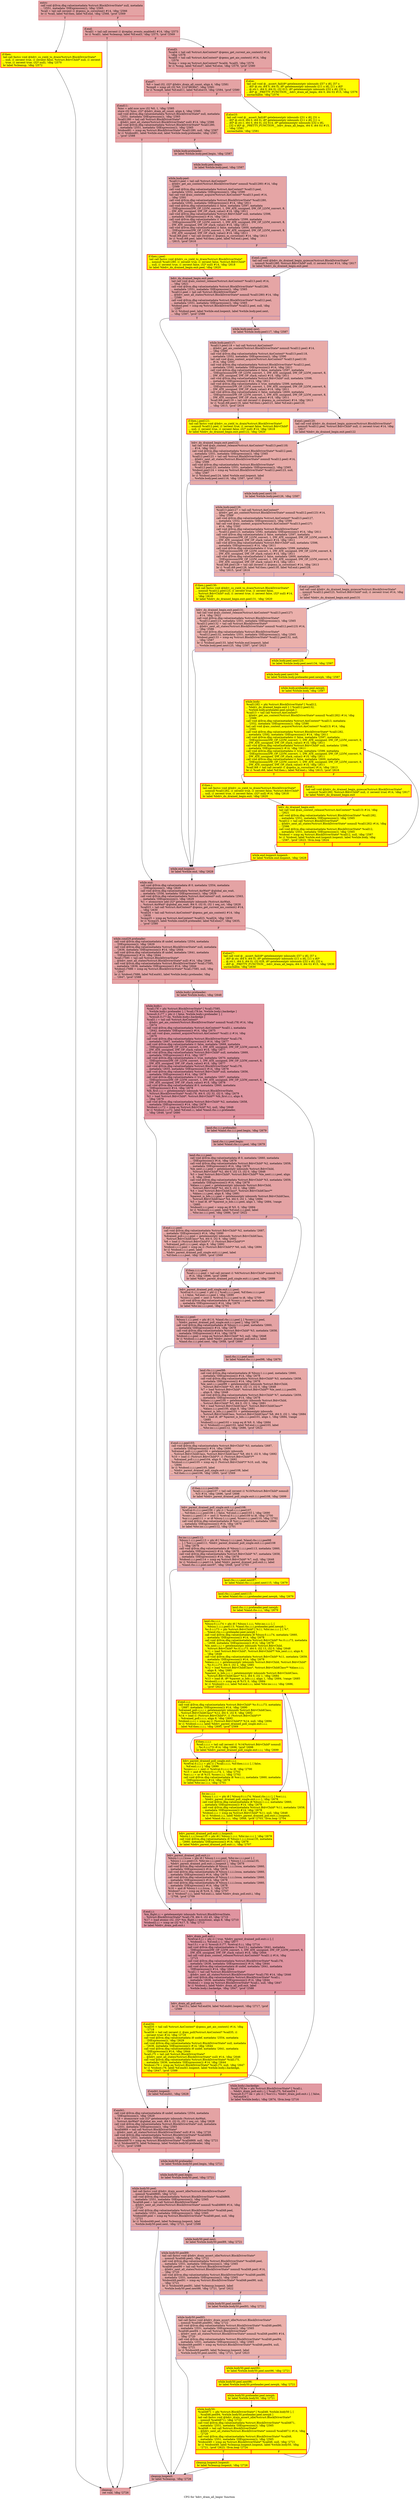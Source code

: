 digraph "CFG for 'bdrv_drain_all_begin' function" {
	label="CFG for 'bdrv_drain_all_begin' function";

	Node0x55cda4303ff0 [shape=record,color="#b70d28ff", style=filled, fillcolor="#c32e3170",label="{entry:\l  call void @llvm.dbg.value(metadata %struct.BlockDriverState* null, metadata\l... !2551, metadata !DIExpression()), !dbg !2565\l  %call = tail call zeroext i1 @qemu_in_coroutine() #14, !dbg !2566\l  br i1 %call, label %if.then, label %if.end, !dbg !2568, !prof !2569\l|{<s0>T|<s1>F}}"];
	Node0x55cda4303ff0:s0 -> Node0x55cda4310d20;
	Node0x55cda4303ff0:s1 -> Node0x55cda4310d70;
	Node0x55cda4310d20 [shape=record,penwidth=3.0, style="filled", color="red", fillcolor="yellow",label="{if.then:                                          \l  tail call fastcc void @bdrv_co_yield_to_drain(%struct.BlockDriverState*\l... null, i1 zeroext true, i1 zeroext false, %struct.BdrvChild* null, i1 zeroext\l... true, i1 zeroext true, i32* null), !dbg !2570\l  br label %cleanup, !dbg !2572\l}"];
	Node0x55cda4310d20 -> Node0x55cda42c10c0;
	Node0x55cda4310d70 [shape=record,color="#b70d28ff", style=filled, fillcolor="#c32e3170",label="{if.end:                                           \l  %call1 = tail call zeroext i1 @replay_events_enabled() #14, !dbg !2573\l  br i1 %call1, label %cleanup, label %if.end3, !dbg !2575, !prof !2569\l|{<s0>T|<s1>F}}"];
	Node0x55cda4310d70:s0 -> Node0x55cda42c10c0;
	Node0x55cda4310d70:s1 -> Node0x55cda4311810;
	Node0x55cda4311810 [shape=record,color="#b70d28ff", style=filled, fillcolor="#c32e3170",label="{if.end3:                                          \l  %call4 = tail call %struct.AioContext* @qemu_get_current_aio_context() #14,\l... !dbg !2576\l  %call5 = tail call %struct.AioContext* @qemu_get_aio_context() #14, !dbg\l... !2576\l  %cmp = icmp eq %struct.AioContext* %call4, %call5, !dbg !2576\l  br i1 %cmp, label %if.end7, label %if.else, !dbg !2579, !prof !2580\l|{<s0>T|<s1>F}}"];
	Node0x55cda4311810:s0 -> Node0x55cda4312050;
	Node0x55cda4311810:s1 -> Node0x55cda43120a0;
	Node0x55cda43120a0 [shape=record,penwidth=3.0, style="filled", color="red", fillcolor="yellow",label="{if.else:                                          \l  tail call void @__assert_fail(i8* getelementptr inbounds ([57 x i8], [57 x\l... i8]* @.str, i64 0, i64 0), i8* getelementptr inbounds ([11 x i8], [11 x i8]*\l... @.str.1, i64 0, i64 0), i32 613, i8* getelementptr inbounds ([32 x i8], [32 x\l... i8]* @__PRETTY_FUNCTION__.bdrv_drain_all_begin, i64 0, i64 0)) #15, !dbg !2576\l  unreachable, !dbg !2576\l}"];
	Node0x55cda4312050 [shape=record,color="#b70d28ff", style=filled, fillcolor="#c32e3170",label="{if.end7:                                          \l  %0 = load i32, i32* @bdrv_drain_all_count, align 4, !dbg !2581\l  %cmp8 = icmp ult i32 %0, 2147483647, !dbg !2581\l  br i1 %cmp8, label %if.end11, label %if.else10, !dbg !2584, !prof !2580\l|{<s0>T|<s1>F}}"];
	Node0x55cda4312050:s0 -> Node0x55cda43128a0;
	Node0x55cda4312050:s1 -> Node0x55cda43128f0;
	Node0x55cda43128f0 [shape=record,penwidth=3.0, style="filled", color="red", fillcolor="yellow",label="{if.else10:                                        \l  tail call void @__assert_fail(i8* getelementptr inbounds ([31 x i8], [31 x\l... i8]* @.str.6, i64 0, i64 0), i8* getelementptr inbounds ([11 x i8], [11 x\l... i8]* @.str.1, i64 0, i64 0), i32 614, i8* getelementptr inbounds ([32 x i8],\l... [32 x i8]* @__PRETTY_FUNCTION__.bdrv_drain_all_begin, i64 0, i64 0)) #15,\l... !dbg !2581\l  unreachable, !dbg !2581\l}"];
	Node0x55cda43128a0 [shape=record,color="#b70d28ff", style=filled, fillcolor="#c32e3170",label="{if.end11:                                         \l  %inc = add nuw nsw i32 %0, 1, !dbg !2585\l  store i32 %inc, i32* @bdrv_drain_all_count, align 4, !dbg !2585\l  call void @llvm.dbg.value(metadata %struct.BlockDriverState* null, metadata\l... !2551, metadata !DIExpression()), !dbg !2565\l  %call1280 = tail call %struct.BlockDriverState*\l... @bdrv_next_all_states(%struct.BlockDriverState* null) #14, !dbg !2586\l  call void @llvm.dbg.value(metadata %struct.BlockDriverState* %call1280,\l... metadata !2551, metadata !DIExpression()), !dbg !2565\l  %tobool81 = icmp eq %struct.BlockDriverState* %call1280, null, !dbg !2587\l  br i1 %tobool81, label %while.end, label %while.body.preheader, !dbg !2587,\l... !prof !2588\l|{<s0>T|<s1>F}}"];
	Node0x55cda43128a0:s0 -> Node0x55cda4313190;
	Node0x55cda43128a0:s1 -> Node0x55cda453bb90;
	Node0x55cda453bb90 [shape=record,color="#3d50c3ff", style=filled, fillcolor="#c5333470",label="{while.body.preheader:                             \l  br label %while.body.peel.begin, !dbg !2587\l}"];
	Node0x55cda453bb90 -> Node0x55cda45fee20;
	Node0x55cda45fee20 [shape=record,color="#3d50c3ff", style=filled, fillcolor="#c5333470",label="{while.body.peel.begin:                            \l  br label %while.body.peel, !dbg !2587\l}"];
	Node0x55cda45fee20 -> Node0x55cda48776d0;
	Node0x55cda48776d0 [shape=record,color="#3d50c3ff", style=filled, fillcolor="#c5333470",label="{while.body.peel:                                  \l  %call13.peel = tail call %struct.AioContext*\l... @bdrv_get_aio_context(%struct.BlockDriverState* nonnull %call1280) #14, !dbg\l... !2589\l  call void @llvm.dbg.value(metadata %struct.AioContext* %call13.peel,\l... metadata !2552, metadata !DIExpression()), !dbg !2590\l  tail call void @aio_context_acquire(%struct.AioContext* %call13.peel) #14,\l... !dbg !2591\l  call void @llvm.dbg.value(metadata %struct.BlockDriverState* %call1280,\l... metadata !2592, metadata !DIExpression()) #14, !dbg !2611\l  call void @llvm.dbg.value(metadata i1 false, metadata !2597, metadata\l... !DIExpression(DW_OP_LLVM_convert, 1, DW_ATE_unsigned, DW_OP_LLVM_convert, 8,\l... DW_ATE_unsigned, DW_OP_stack_value)) #14, !dbg !2611\l  call void @llvm.dbg.value(metadata %struct.BdrvChild* null, metadata !2598,\l... metadata !DIExpression()) #14, !dbg !2611\l  call void @llvm.dbg.value(metadata i1 true, metadata !2599, metadata\l... !DIExpression(DW_OP_LLVM_convert, 1, DW_ATE_unsigned, DW_OP_LLVM_convert, 8,\l... DW_ATE_unsigned, DW_OP_stack_value)) #14, !dbg !2611\l  call void @llvm.dbg.value(metadata i1 false, metadata !2600, metadata\l... !DIExpression(DW_OP_LLVM_convert, 1, DW_ATE_unsigned, DW_OP_LLVM_convert, 8,\l... DW_ATE_unsigned, DW_OP_stack_value)) #14, !dbg !2611\l  %call.i68.peel = tail call zeroext i1 @qemu_in_coroutine() #14, !dbg !2613\l  br i1 %call.i68.peel, label %if.then.i.peel, label %if.end.i.peel, !dbg\l... !2615, !prof !2616\l|{<s0>T|<s1>F}}"];
	Node0x55cda48776d0:s0 -> Node0x55cda466dac0;
	Node0x55cda48776d0:s1 -> Node0x55cda466d920;
	Node0x55cda466d920 [shape=record,color="#3d50c3ff", style=filled, fillcolor="#c5333470",label="{if.end.i.peel:                                    \l  tail call void @bdrv_do_drained_begin_quiesce(%struct.BlockDriverState*\l... nonnull %call1280, %struct.BdrvChild* null, i1 zeroext true) #14, !dbg !2617\l  br label %bdrv_do_drained_begin.exit.peel\l}"];
	Node0x55cda466d920 -> Node0x55cda466db40;
	Node0x55cda466dac0 [shape=record,penwidth=3.0, style="filled", color="red", fillcolor="yellow",label="{if.then.i.peel:                                   \l  tail call fastcc void @bdrv_co_yield_to_drain(%struct.BlockDriverState*\l... nonnull %call1280, i1 zeroext true, i1 zeroext false, %struct.BdrvChild*\l... null, i1 zeroext true, i1 zeroext false, i32* null) #14, !dbg !2618\l  br label %bdrv_do_drained_begin.exit.peel, !dbg !2620\l}"];
	Node0x55cda466dac0 -> Node0x55cda466db40;
	Node0x55cda466db40 [shape=record,color="#3d50c3ff", style=filled, fillcolor="#c5333470",label="{bdrv_do_drained_begin.exit.peel:                  \l  tail call void @aio_context_release(%struct.AioContext* %call13.peel) #14,\l... !dbg !2621\l  call void @llvm.dbg.value(metadata %struct.BlockDriverState* %call1280,\l... metadata !2551, metadata !DIExpression()), !dbg !2565\l  %call12.peel = tail call %struct.BlockDriverState*\l... @bdrv_next_all_states(%struct.BlockDriverState* nonnull %call1280) #14, !dbg\l... !2586\l  call void @llvm.dbg.value(metadata %struct.BlockDriverState* %call12.peel,\l... metadata !2551, metadata !DIExpression()), !dbg !2565\l  %tobool.peel = icmp eq %struct.BlockDriverState* %call12.peel, null, !dbg\l... !2587\l  br i1 %tobool.peel, label %while.end.loopexit, label %while.body.peel.next,\l... !dbg !2587, !prof !2588\l|{<s0>T|<s1>F}}"];
	Node0x55cda466db40:s0 -> Node0x55cda46d2690;
	Node0x55cda466db40:s1 -> Node0x55cda48778c0;
	Node0x55cda48778c0 [shape=record,color="#3d50c3ff", style=filled, fillcolor="#cc403a70",label="{while.body.peel.next:                             \l  br label %while.body.peel117, !dbg !2587\l}"];
	Node0x55cda48778c0 -> Node0x55cda46c7150;
	Node0x55cda46c7150 [shape=record,color="#3d50c3ff", style=filled, fillcolor="#cc403a70",label="{while.body.peel117:                               \l  %call13.peel118 = tail call %struct.AioContext*\l... @bdrv_get_aio_context(%struct.BlockDriverState* nonnull %call12.peel) #14,\l... !dbg !2589\l  call void @llvm.dbg.value(metadata %struct.AioContext* %call13.peel118,\l... metadata !2552, metadata !DIExpression()), !dbg !2590\l  tail call void @aio_context_acquire(%struct.AioContext* %call13.peel118)\l... #14, !dbg !2591\l  call void @llvm.dbg.value(metadata %struct.BlockDriverState* %call12.peel,\l... metadata !2592, metadata !DIExpression()) #14, !dbg !2611\l  call void @llvm.dbg.value(metadata i1 false, metadata !2597, metadata\l... !DIExpression(DW_OP_LLVM_convert, 1, DW_ATE_unsigned, DW_OP_LLVM_convert, 8,\l... DW_ATE_unsigned, DW_OP_stack_value)) #14, !dbg !2611\l  call void @llvm.dbg.value(metadata %struct.BdrvChild* null, metadata !2598,\l... metadata !DIExpression()) #14, !dbg !2611\l  call void @llvm.dbg.value(metadata i1 true, metadata !2599, metadata\l... !DIExpression(DW_OP_LLVM_convert, 1, DW_ATE_unsigned, DW_OP_LLVM_convert, 8,\l... DW_ATE_unsigned, DW_OP_stack_value)) #14, !dbg !2611\l  call void @llvm.dbg.value(metadata i1 false, metadata !2600, metadata\l... !DIExpression(DW_OP_LLVM_convert, 1, DW_ATE_unsigned, DW_OP_LLVM_convert, 8,\l... DW_ATE_unsigned, DW_OP_stack_value)) #14, !dbg !2611\l  %call.i68.peel119 = tail call zeroext i1 @qemu_in_coroutine() #14, !dbg !2613\l  br i1 %call.i68.peel119, label %if.then.i.peel121, label %if.end.i.peel120,\l... !dbg !2615, !prof !2616\l|{<s0>T|<s1>F}}"];
	Node0x55cda46c7150:s0 -> Node0x55cda4744c10;
	Node0x55cda46c7150:s1 -> Node0x55cda4893b40;
	Node0x55cda4893b40 [shape=record,color="#3d50c3ff", style=filled, fillcolor="#cc403a70",label="{if.end.i.peel120:                                 \l  tail call void @bdrv_do_drained_begin_quiesce(%struct.BlockDriverState*\l... nonnull %call12.peel, %struct.BdrvChild* null, i1 zeroext true) #14, !dbg\l... !2617\l  br label %bdrv_do_drained_begin.exit.peel122\l}"];
	Node0x55cda4893b40 -> Node0x55cda4744d40;
	Node0x55cda4744c10 [shape=record,penwidth=3.0, style="filled", color="red", fillcolor="yellow",label="{if.then.i.peel121:                                \l  tail call fastcc void @bdrv_co_yield_to_drain(%struct.BlockDriverState*\l... nonnull %call12.peel, i1 zeroext true, i1 zeroext false, %struct.BdrvChild*\l... null, i1 zeroext true, i1 zeroext false, i32* null) #14, !dbg !2618\l  br label %bdrv_do_drained_begin.exit.peel122, !dbg !2620\l}"];
	Node0x55cda4744c10 -> Node0x55cda4744d40;
	Node0x55cda4744d40 [shape=record,color="#3d50c3ff", style=filled, fillcolor="#cc403a70",label="{bdrv_do_drained_begin.exit.peel122:               \l  tail call void @aio_context_release(%struct.AioContext* %call13.peel118)\l... #14, !dbg !2621\l  call void @llvm.dbg.value(metadata %struct.BlockDriverState* %call12.peel,\l... metadata !2551, metadata !DIExpression()), !dbg !2565\l  %call12.peel123 = tail call %struct.BlockDriverState*\l... @bdrv_next_all_states(%struct.BlockDriverState* nonnull %call12.peel) #14,\l... !dbg !2586\l  call void @llvm.dbg.value(metadata %struct.BlockDriverState*\l... %call12.peel123, metadata !2551, metadata !DIExpression()), !dbg !2565\l  %tobool.peel124 = icmp eq %struct.BlockDriverState* %call12.peel123, null,\l... !dbg !2587\l  br i1 %tobool.peel124, label %while.end.loopexit, label\l... %while.body.peel.next116, !dbg !2587, !prof !2622\l|{<s0>T|<s1>F}}"];
	Node0x55cda4744d40:s0 -> Node0x55cda46d2690;
	Node0x55cda4744d40:s1 -> Node0x55cda4877720;
	Node0x55cda4877720 [shape=record,color="#3d50c3ff", style=filled, fillcolor="#d24b4070",label="{while.body.peel.next116:                          \l  br label %while.body.peel126, !dbg !2587\l}"];
	Node0x55cda4877720 -> Node0x55cda469ce50;
	Node0x55cda469ce50 [shape=record,color="#3d50c3ff", style=filled, fillcolor="#d24b4070",label="{while.body.peel126:                               \l  %call13.peel127 = tail call %struct.AioContext*\l... @bdrv_get_aio_context(%struct.BlockDriverState* nonnull %call12.peel123) #14,\l... !dbg !2589\l  call void @llvm.dbg.value(metadata %struct.AioContext* %call13.peel127,\l... metadata !2552, metadata !DIExpression()), !dbg !2590\l  tail call void @aio_context_acquire(%struct.AioContext* %call13.peel127)\l... #14, !dbg !2591\l  call void @llvm.dbg.value(metadata %struct.BlockDriverState*\l... %call12.peel123, metadata !2592, metadata !DIExpression()) #14, !dbg !2611\l  call void @llvm.dbg.value(metadata i1 false, metadata !2597, metadata\l... !DIExpression(DW_OP_LLVM_convert, 1, DW_ATE_unsigned, DW_OP_LLVM_convert, 8,\l... DW_ATE_unsigned, DW_OP_stack_value)) #14, !dbg !2611\l  call void @llvm.dbg.value(metadata %struct.BdrvChild* null, metadata !2598,\l... metadata !DIExpression()) #14, !dbg !2611\l  call void @llvm.dbg.value(metadata i1 true, metadata !2599, metadata\l... !DIExpression(DW_OP_LLVM_convert, 1, DW_ATE_unsigned, DW_OP_LLVM_convert, 8,\l... DW_ATE_unsigned, DW_OP_stack_value)) #14, !dbg !2611\l  call void @llvm.dbg.value(metadata i1 false, metadata !2600, metadata\l... !DIExpression(DW_OP_LLVM_convert, 1, DW_ATE_unsigned, DW_OP_LLVM_convert, 8,\l... DW_ATE_unsigned, DW_OP_stack_value)) #14, !dbg !2611\l  %call.i68.peel128 = tail call zeroext i1 @qemu_in_coroutine() #14, !dbg !2613\l  br i1 %call.i68.peel128, label %if.then.i.peel130, label %if.end.i.peel129,\l... !dbg !2615, !prof !2616\l|{<s0>T|<s1>F}}"];
	Node0x55cda469ce50:s0 -> Node0x55cda4667130;
	Node0x55cda469ce50:s1 -> Node0x55cda4666f20;
	Node0x55cda4666f20 [shape=record,color="#3d50c3ff", style=filled, fillcolor="#d24b4070",label="{if.end.i.peel129:                                 \l  tail call void @bdrv_do_drained_begin_quiesce(%struct.BlockDriverState*\l... nonnull %call12.peel123, %struct.BdrvChild* null, i1 zeroext true) #14, !dbg\l... !2617\l  br label %bdrv_do_drained_begin.exit.peel131\l}"];
	Node0x55cda4666f20 -> Node0x55cda4667260;
	Node0x55cda4667130 [shape=record,penwidth=3.0, style="filled", color="red", fillcolor="yellow",label="{if.then.i.peel130:                                \l  tail call fastcc void @bdrv_co_yield_to_drain(%struct.BlockDriverState*\l... nonnull %call12.peel123, i1 zeroext true, i1 zeroext false,\l... %struct.BdrvChild* null, i1 zeroext true, i1 zeroext false, i32* null) #14,\l... !dbg !2618\l  br label %bdrv_do_drained_begin.exit.peel131, !dbg !2620\l}"];
	Node0x55cda4667130 -> Node0x55cda4667260;
	Node0x55cda4667260 [shape=record,color="#3d50c3ff", style=filled, fillcolor="#d24b4070",label="{bdrv_do_drained_begin.exit.peel131:               \l  tail call void @aio_context_release(%struct.AioContext* %call13.peel127)\l... #14, !dbg !2621\l  call void @llvm.dbg.value(metadata %struct.BlockDriverState*\l... %call12.peel123, metadata !2551, metadata !DIExpression()), !dbg !2565\l  %call12.peel132 = tail call %struct.BlockDriverState*\l... @bdrv_next_all_states(%struct.BlockDriverState* nonnull %call12.peel123) #14,\l... !dbg !2586\l  call void @llvm.dbg.value(metadata %struct.BlockDriverState*\l... %call12.peel132, metadata !2551, metadata !DIExpression()), !dbg !2565\l  %tobool.peel133 = icmp eq %struct.BlockDriverState* %call12.peel132, null,\l... !dbg !2587\l  br i1 %tobool.peel133, label %while.end.loopexit, label\l... %while.body.peel.next125, !dbg !2587, !prof !2623\l|{<s0>T|<s1>F}}"];
	Node0x55cda4667260:s0 -> Node0x55cda46d2690;
	Node0x55cda4667260:s1 -> Node0x55cda44c7410;
	Node0x55cda44c7410 [shape=record,penwidth=3.0, style="filled", color="red", fillcolor="yellow",label="{while.body.peel.next125:                          \l  br label %while.body.peel.next134, !dbg !2587\l}"];
	Node0x55cda44c7410 -> Node0x55cda43b8400;
	Node0x55cda43b8400 [shape=record,penwidth=3.0, style="filled", color="red", fillcolor="yellow",label="{while.body.peel.next134:                          \l  br label %while.body.preheader.peel.newph, !dbg !2587\l}"];
	Node0x55cda43b8400 -> Node0x55cda4877610;
	Node0x55cda4877610 [shape=record,penwidth=3.0, style="filled", color="red", fillcolor="yellow",label="{while.body.preheader.peel.newph:                  \l  br label %while.body, !dbg !2587\l}"];
	Node0x55cda4877610 -> Node0x55cda4313bd0;
	Node0x55cda4313bd0 [shape=record,penwidth=3.0, style="filled", color="red", fillcolor="yellow",label="{while.body:                                       \l  %call1282 = phi %struct.BlockDriverState* [ %call12,\l... %bdrv_do_drained_begin.exit ], [ %call12.peel132,\l... %while.body.preheader.peel.newph ]\l  %call13 = tail call %struct.AioContext*\l... @bdrv_get_aio_context(%struct.BlockDriverState* nonnull %call1282) #14, !dbg\l... !2589\l  call void @llvm.dbg.value(metadata %struct.AioContext* %call13, metadata\l... !2552, metadata !DIExpression()), !dbg !2590\l  tail call void @aio_context_acquire(%struct.AioContext* %call13) #14, !dbg\l... !2591\l  call void @llvm.dbg.value(metadata %struct.BlockDriverState* %call1282,\l... metadata !2592, metadata !DIExpression()) #14, !dbg !2611\l  call void @llvm.dbg.value(metadata i1 false, metadata !2597, metadata\l... !DIExpression(DW_OP_LLVM_convert, 1, DW_ATE_unsigned, DW_OP_LLVM_convert, 8,\l... DW_ATE_unsigned, DW_OP_stack_value)) #14, !dbg !2611\l  call void @llvm.dbg.value(metadata %struct.BdrvChild* null, metadata !2598,\l... metadata !DIExpression()) #14, !dbg !2611\l  call void @llvm.dbg.value(metadata i1 true, metadata !2599, metadata\l... !DIExpression(DW_OP_LLVM_convert, 1, DW_ATE_unsigned, DW_OP_LLVM_convert, 8,\l... DW_ATE_unsigned, DW_OP_stack_value)) #14, !dbg !2611\l  call void @llvm.dbg.value(metadata i1 false, metadata !2600, metadata\l... !DIExpression(DW_OP_LLVM_convert, 1, DW_ATE_unsigned, DW_OP_LLVM_convert, 8,\l... DW_ATE_unsigned, DW_OP_stack_value)) #14, !dbg !2611\l  %call.i68 = tail call zeroext i1 @qemu_in_coroutine() #14, !dbg !2613\l  br i1 %call.i68, label %if.then.i, label %if.end.i, !dbg !2615, !prof !2616\l|{<s0>T|<s1>F}}"];
	Node0x55cda4313bd0:s0 -> Node0x55cda42fde30;
	Node0x55cda4313bd0:s1 -> Node0x55cda46b1910;
	Node0x55cda42fde30 [shape=record,penwidth=3.0, style="filled", color="red", fillcolor="yellow",label="{if.then.i:                                        \l  tail call fastcc void @bdrv_co_yield_to_drain(%struct.BlockDriverState*\l... nonnull %call1282, i1 zeroext true, i1 zeroext false, %struct.BdrvChild*\l... null, i1 zeroext true, i1 zeroext false, i32* null) #14, !dbg !2618\l  br label %bdrv_do_drained_begin.exit, !dbg !2620\l}"];
	Node0x55cda42fde30 -> Node0x55cda4464620;
	Node0x55cda46b1910 [shape=record,penwidth=3.0, style="filled", color="red", fillcolor="yellow",label="{if.end.i:                                         \l  tail call void @bdrv_do_drained_begin_quiesce(%struct.BlockDriverState*\l... nonnull %call1282, %struct.BdrvChild* null, i1 zeroext true) #14, !dbg !2617\l  br label %bdrv_do_drained_begin.exit\l}"];
	Node0x55cda46b1910 -> Node0x55cda4464620;
	Node0x55cda4464620 [shape=record,penwidth=3.0, style="filled", color="red", fillcolor="yellow",label="{bdrv_do_drained_begin.exit:                       \l  tail call void @aio_context_release(%struct.AioContext* %call13) #14, !dbg\l... !2621\l  call void @llvm.dbg.value(metadata %struct.BlockDriverState* %call1282,\l... metadata !2551, metadata !DIExpression()), !dbg !2565\l  %call12 = tail call %struct.BlockDriverState*\l... @bdrv_next_all_states(%struct.BlockDriverState* nonnull %call1282) #14, !dbg\l... !2586\l  call void @llvm.dbg.value(metadata %struct.BlockDriverState* %call12,\l... metadata !2551, metadata !DIExpression()), !dbg !2565\l  %tobool = icmp eq %struct.BlockDriverState* %call12, null, !dbg !2587\l  br i1 %tobool, label %while.end.loopexit.loopexit, label %while.body, !dbg\l... !2587, !prof !2623, !llvm.loop !2624\l|{<s0>T|<s1>F}}"];
	Node0x55cda4464620:s0 -> Node0x55cda461e140;
	Node0x55cda4464620:s1 -> Node0x55cda4313bd0;
	Node0x55cda461e140 [shape=record,penwidth=3.0, style="filled", color="red", fillcolor="yellow",label="{while.end.loopexit.loopexit:                      \l  br label %while.end.loopexit, !dbg !2628\l}"];
	Node0x55cda461e140 -> Node0x55cda46d2690;
	Node0x55cda46d2690 [shape=record,color="#3d50c3ff", style=filled, fillcolor="#c5333470",label="{while.end.loopexit:                               \l  br label %while.end, !dbg !2628\l}"];
	Node0x55cda46d2690 -> Node0x55cda4313190;
	Node0x55cda4313190 [shape=record,color="#b70d28ff", style=filled, fillcolor="#c32e3170",label="{while.end:                                        \l  call void @llvm.dbg.value(metadata i8 0, metadata !2554, metadata\l... !DIExpression()), !dbg !2629\l  call void @llvm.dbg.value(metadata %struct.AioWait* @global_aio_wait,\l... metadata !2556, metadata !DIExpression()), !dbg !2629\l  call void @llvm.dbg.value(metadata %struct.AioContext* null, metadata !2563,\l... metadata !DIExpression()), !dbg !2629\l  %1 = atomicrmw add i32* getelementptr inbounds (%struct.AioWait,\l... %struct.AioWait* @global_aio_wait, i64 0, i32 0), i32 1 seq_cst, !dbg !2628\l  %call23 = tail call %struct.AioContext* @qemu_get_current_aio_context() #14,\l... !dbg !2630\l  %call24 = tail call %struct.AioContext* @qemu_get_aio_context() #14, !dbg\l... !2630\l  %cmp25 = icmp eq %struct.AioContext* %call23, %call24, !dbg !2630\l  br i1 %cmp25, label %while.cond29.preheader, label %if.else27, !dbg !2635,\l... !prof !2580\l|{<s0>T|<s1>F}}"];
	Node0x55cda4313190:s0 -> Node0x55cda44c01d0;
	Node0x55cda4313190:s1 -> Node0x55cda43171a0;
	Node0x55cda44c01d0 [shape=record,color="#b70d28ff", style=filled, fillcolor="#c32e3170",label="{while.cond29.preheader:                           \l  call void @llvm.dbg.value(metadata i8 undef, metadata !2554, metadata\l... !DIExpression()), !dbg !2629\l  call void @llvm.dbg.value(metadata %struct.BlockDriverState* null, metadata\l... !2636, metadata !DIExpression()) #14, !dbg !2644\l  call void @llvm.dbg.value(metadata i8 undef, metadata !2641, metadata\l... !DIExpression()) #14, !dbg !2644\l  %call.i7585 = tail call %struct.BlockDriverState*\l... @bdrv_next_all_states(%struct.BlockDriverState* null) #14, !dbg !2646\l  call void @llvm.dbg.value(metadata %struct.BlockDriverState* %call.i7585,\l... metadata !2636, metadata !DIExpression()) #14, !dbg !2644\l  %tobool.i7686 = icmp eq %struct.BlockDriverState* %call.i7585, null, !dbg\l... !2647\l  br i1 %tobool.i7686, label %if.end41, label %while.body.i.preheader, !dbg\l... !2647, !prof !2588\l|{<s0>T|<s1>F}}"];
	Node0x55cda44c01d0:s0 -> Node0x55cda4315eb0;
	Node0x55cda44c01d0:s1 -> Node0x55cda44c00d0;
	Node0x55cda44c00d0 [shape=record,color="#3d50c3ff", style=filled, fillcolor="#c5333470",label="{while.body.i.preheader:                           \l  br label %while.body.i, !dbg !2648\l}"];
	Node0x55cda44c00d0 -> Node0x55cda44fc280;
	Node0x55cda43171a0 [shape=record,penwidth=3.0, style="filled", color="red", fillcolor="yellow",label="{if.else27:                                        \l  tail call void @__assert_fail(i8* getelementptr inbounds ([57 x i8], [57 x\l... i8]* @.str, i64 0, i64 0), i8* getelementptr inbounds ([11 x i8], [11 x i8]*\l... @.str.1, i64 0, i64 0), i32 628, i8* getelementptr inbounds ([32 x i8], [32 x\l... i8]* @__PRETTY_FUNCTION__.bdrv_drain_all_begin, i64 0, i64 0)) #15, !dbg !2630\l  unreachable, !dbg !2630\l}"];
	Node0x55cda44fc280 [shape=record,color="#b70d28ff", style=filled, fillcolor="#b70d2870",label="{while.body.i:                                     \l  %call.i78 = phi %struct.BlockDriverState* [ %call.i7585,\l... %while.body.i.preheader ], [ %call.i78.be, %while.body.i.backedge ]\l  %result.0.i77 = phi i1 [ false, %while.body.i.preheader ], [\l... %result.0.i77.be, %while.body.i.backedge ]\l  %call1.i = tail call %struct.AioContext*\l... @bdrv_get_aio_context(%struct.BlockDriverState* nonnull %call.i78) #14, !dbg\l... !2674\l  call void @llvm.dbg.value(metadata %struct.AioContext* %call1.i, metadata\l... !2642, metadata !DIExpression()) #14, !dbg !2675\l  tail call void @aio_context_acquire(%struct.AioContext* %call1.i) #14, !dbg\l... !2676\l  call void @llvm.dbg.value(metadata %struct.BlockDriverState* %call.i78,\l... metadata !2667, metadata !DIExpression()) #14, !dbg !2677\l  call void @llvm.dbg.value(metadata i1 false, metadata !2668, metadata\l... !DIExpression(DW_OP_LLVM_convert, 1, DW_ATE_unsigned, DW_OP_LLVM_convert, 8,\l... DW_ATE_unsigned, DW_OP_stack_value)) #14, !dbg !2677\l  call void @llvm.dbg.value(metadata %struct.BdrvChild* null, metadata !2669,\l... metadata !DIExpression()) #14, !dbg !2677\l  call void @llvm.dbg.value(metadata i1 true, metadata !2670, metadata\l... !DIExpression(DW_OP_LLVM_convert, 1, DW_ATE_unsigned, DW_OP_LLVM_convert, 8,\l... DW_ATE_unsigned, DW_OP_stack_value)) #14, !dbg !2677\l  call void @llvm.dbg.value(metadata %struct.BlockDriverState* %call.i78,\l... metadata !2655, metadata !DIExpression()) #14, !dbg !2678\l  call void @llvm.dbg.value(metadata %struct.BdrvChild* null, metadata !2656,\l... metadata !DIExpression()) #14, !dbg !2678\l  call void @llvm.dbg.value(metadata i1 true, metadata !2657, metadata\l... !DIExpression(DW_OP_LLVM_convert, 1, DW_ATE_unsigned, DW_OP_LLVM_convert, 8,\l... DW_ATE_unsigned, DW_OP_stack_value)) #14, !dbg !2678\l  call void @llvm.dbg.value(metadata i8 0, metadata !2660, metadata\l... !DIExpression()) #14, !dbg !2678\l  %lh_first.i.i.i = getelementptr inbounds %struct.BlockDriverState,\l... %struct.BlockDriverState* %call.i78, i64 0, i32 32, i32 0, !dbg !2679\l  %2 = load %struct.BdrvChild*, %struct.BdrvChild** %lh_first.i.i.i, align 8,\l... !dbg !2679\l  call void @llvm.dbg.value(metadata %struct.BdrvChild* %2, metadata !2658,\l... metadata !DIExpression()) #14, !dbg !2678\l  %tobool.i.i.i72 = icmp eq %struct.BdrvChild* %2, null, !dbg !2648\l  br i1 %tobool.i.i.i72, label %if.end.i.i, label %land.rhs.i.i.i.preheader,\l... !dbg !2648, !prof !2680\l|{<s0>T|<s1>F}}"];
	Node0x55cda44fc280:s0 -> Node0x55cda46fc220;
	Node0x55cda44fc280:s1 -> Node0x55cda474c7b0;
	Node0x55cda474c7b0 [shape=record,color="#3d50c3ff", style=filled, fillcolor="#c32e3170",label="{land.rhs.i.i.i.preheader:                         \l  br label %land.rhs.i.i.i.peel.begin, !dbg !2679\l}"];
	Node0x55cda474c7b0 -> Node0x55cda434ebd0;
	Node0x55cda434ebd0 [shape=record,color="#3d50c3ff", style=filled, fillcolor="#c32e3170",label="{land.rhs.i.i.i.peel.begin:                        \l  br label %land.rhs.i.i.i.peel, !dbg !2679\l}"];
	Node0x55cda434ebd0 -> Node0x55cda4898940;
	Node0x55cda4898940 [shape=record,color="#3d50c3ff", style=filled, fillcolor="#c32e3170",label="{land.rhs.i.i.i.peel:                              \l  call void @llvm.dbg.value(metadata i8 0, metadata !2660, metadata\l... !DIExpression()) #14, !dbg !2678\l  call void @llvm.dbg.value(metadata %struct.BdrvChild* %2, metadata !2658,\l... metadata !DIExpression()) #14, !dbg !2678\l  %le_next.i.i.i.peel = getelementptr inbounds %struct.BdrvChild,\l... %struct.BdrvChild* %2, i64 0, i32 13, i32 0, !dbg !2648\l  %3 = load %struct.BdrvChild*, %struct.BdrvChild** %le_next.i.i.i.peel, align\l... 8, !dbg !2648\l  call void @llvm.dbg.value(metadata %struct.BdrvChild* %3, metadata !2659,\l... metadata !DIExpression()) #14, !dbg !2678\l  %klass.i.i.i.peel = getelementptr inbounds %struct.BdrvChild,\l... %struct.BdrvChild* %2, i64 0, i32 2, !dbg !2681\l  %4 = load %struct.BdrvChildClass*, %struct.BdrvChildClass**\l... %klass.i.i.i.peel, align 8, !dbg !2681\l  %parent_is_bds.i.i.i.peel = getelementptr inbounds %struct.BdrvChildClass,\l... %struct.BdrvChildClass* %4, i64 0, i32 1, !dbg !2684\l  %5 = load i8, i8* %parent_is_bds.i.i.i.peel, align 1, !dbg !2684, !range\l... !2685\l  %tobool2.i.i.i.peel = icmp eq i8 %5, 0, !dbg !2684\l  br i1 %tobool2.i.i.i.peel, label %if.end.i.i.i.peel, label\l... %for.inc.i.i.i.peel, !dbg !2686, !prof !2622\l|{<s0>T|<s1>F}}"];
	Node0x55cda4898940:s0 -> Node0x55cda4878470;
	Node0x55cda4898940:s1 -> Node0x55cda4315b20;
	Node0x55cda4878470 [shape=record,color="#3d50c3ff", style=filled, fillcolor="#ca3b3770",label="{if.end.i.i.i.peel:                                \l  call void @llvm.dbg.value(metadata %struct.BdrvChild* %2, metadata !2687,\l... metadata !DIExpression()) #14, !dbg !2690\l  %drained_poll.i.i.i.i.peel = getelementptr inbounds %struct.BdrvChildClass,\l... %struct.BdrvChildClass* %4, i64 0, i32 9, !dbg !2692\l  %6 = load i1 (%struct.BdrvChild*)*, i1 (%struct.BdrvChild*)**\l... %drained_poll.i.i.i.i.peel, align 8, !dbg !2692\l  %tobool.i.i.i.i.peel = icmp eq i1 (%struct.BdrvChild*)* %6, null, !dbg !2694\l  br i1 %tobool.i.i.i.i.peel, label\l... %bdrv_parent_drained_poll_single.exit.i.i.i.peel, label\l... %if.then.i.i.i.i.peel, !dbg !2695, !prof !2569\l|{<s0>T|<s1>F}}"];
	Node0x55cda4878470:s0 -> Node0x55cda44242c0;
	Node0x55cda4878470:s1 -> Node0x55cda45d7160;
	Node0x55cda45d7160 [shape=record,color="#3d50c3ff", style=filled, fillcolor="#ca3b3770",label="{if.then.i.i.i.i.peel:                             \l  %call.i.i.i.i.peel = tail call zeroext i1 %6(%struct.BdrvChild* nonnull %2)\l... #14, !dbg !2696, !prof !2698\l  br label %bdrv_parent_drained_poll_single.exit.i.i.i.peel, !dbg !2699\l}"];
	Node0x55cda45d7160 -> Node0x55cda44242c0;
	Node0x55cda44242c0 [shape=record,color="#3d50c3ff", style=filled, fillcolor="#ca3b3770",label="{bdrv_parent_drained_poll_single.exit.i.i.i.peel:  \l  %retval.0.i.i.i.i.peel = phi i1 [ %call.i.i.i.i.peel, %if.then.i.i.i.i.peel\l... ], [ false, %if.end.i.i.i.peel ], !dbg !2690\l  %conv.i.i.i.peel = zext i1 %retval.0.i.i.i.i.peel to i8, !dbg !2700\l  call void @llvm.dbg.value(metadata i8 %conv.i.i.i.peel, metadata !2660,\l... metadata !DIExpression()) #14, !dbg !2678\l  br label %for.inc.i.i.i.peel, !dbg !2701\l}"];
	Node0x55cda44242c0 -> Node0x55cda4315b20;
	Node0x55cda4315b20 [shape=record,color="#3d50c3ff", style=filled, fillcolor="#c32e3170",label="{for.inc.i.i.i.peel:                               \l  %busy.1.i.i.i.peel = phi i8 [ 0, %land.rhs.i.i.i.peel ], [ %conv.i.i.i.peel,\l... %bdrv_parent_drained_poll_single.exit.i.i.i.peel ], !dbg !2678\l  call void @llvm.dbg.value(metadata i8 %busy.1.i.i.i.peel, metadata !2660,\l... metadata !DIExpression()) #14, !dbg !2678\l  call void @llvm.dbg.value(metadata %struct.BdrvChild* %3, metadata !2658,\l... metadata !DIExpression()) #14, !dbg !2678\l  %tobool.i.i.i.peel = icmp eq %struct.BdrvChild* %3, null, !dbg !2648\l  br i1 %tobool.i.i.i.peel, label %bdrv_parent_drained_poll.exit.i.i, label\l... %land.rhs.i.i.i.peel.next, !dbg !2648, !prof !2680\l|{<s0>T|<s1>F}}"];
	Node0x55cda4315b20:s0 -> Node0x55cda441f490;
	Node0x55cda4315b20:s1 -> Node0x55cda4523e50;
	Node0x55cda4523e50 [shape=record,color="#3d50c3ff", style=filled, fillcolor="#ca3b3770",label="{land.rhs.i.i.i.peel.next:                         \l  br label %land.rhs.i.i.i.peel98, !dbg !2679\l}"];
	Node0x55cda4523e50 -> Node0x55cda4898740;
	Node0x55cda4898740 [shape=record,color="#3d50c3ff", style=filled, fillcolor="#ca3b3770",label="{land.rhs.i.i.i.peel98:                            \l  call void @llvm.dbg.value(metadata i8 %busy.1.i.i.i.peel, metadata !2660,\l... metadata !DIExpression()) #14, !dbg !2678\l  call void @llvm.dbg.value(metadata %struct.BdrvChild* %3, metadata !2658,\l... metadata !DIExpression()) #14, !dbg !2678\l  %le_next.i.i.i.peel99 = getelementptr inbounds %struct.BdrvChild,\l... %struct.BdrvChild* %3, i64 0, i32 13, i32 0, !dbg !2648\l  %7 = load %struct.BdrvChild*, %struct.BdrvChild** %le_next.i.i.i.peel99,\l... align 8, !dbg !2648\l  call void @llvm.dbg.value(metadata %struct.BdrvChild* %7, metadata !2659,\l... metadata !DIExpression()) #14, !dbg !2678\l  %klass.i.i.i.peel100 = getelementptr inbounds %struct.BdrvChild,\l... %struct.BdrvChild* %3, i64 0, i32 2, !dbg !2681\l  %8 = load %struct.BdrvChildClass*, %struct.BdrvChildClass**\l... %klass.i.i.i.peel100, align 8, !dbg !2681\l  %parent_is_bds.i.i.i.peel101 = getelementptr inbounds\l... %struct.BdrvChildClass, %struct.BdrvChildClass* %8, i64 0, i32 1, !dbg !2684\l  %9 = load i8, i8* %parent_is_bds.i.i.i.peel101, align 1, !dbg !2684, !range\l... !2685\l  %tobool2.i.i.i.peel102 = icmp eq i8 %9, 0, !dbg !2684\l  br i1 %tobool2.i.i.i.peel102, label %if.end.i.i.i.peel103, label\l... %for.inc.i.i.i.peel112, !dbg !2686, !prof !2622\l|{<s0>T|<s1>F}}"];
	Node0x55cda4898740:s0 -> Node0x55cda4381850;
	Node0x55cda4898740:s1 -> Node0x55cda455fed0;
	Node0x55cda4381850 [shape=record,color="#3d50c3ff", style=filled, fillcolor="#d24b4070",label="{if.end.i.i.i.peel103:                             \l  call void @llvm.dbg.value(metadata %struct.BdrvChild* %3, metadata !2687,\l... metadata !DIExpression()) #14, !dbg !2690\l  %drained_poll.i.i.i.i.peel104 = getelementptr inbounds\l... %struct.BdrvChildClass, %struct.BdrvChildClass* %8, i64 0, i32 9, !dbg !2692\l  %10 = load i1 (%struct.BdrvChild*)*, i1 (%struct.BdrvChild*)**\l... %drained_poll.i.i.i.i.peel104, align 8, !dbg !2692\l  %tobool.i.i.i.i.peel105 = icmp eq i1 (%struct.BdrvChild*)* %10, null, !dbg\l... !2694\l  br i1 %tobool.i.i.i.i.peel105, label\l... %bdrv_parent_drained_poll_single.exit.i.i.i.peel108, label\l... %if.then.i.i.i.i.peel106, !dbg !2695, !prof !2569\l|{<s0>T|<s1>F}}"];
	Node0x55cda4381850:s0 -> Node0x55cda46ba9b0;
	Node0x55cda4381850:s1 -> Node0x55cda46ba7b0;
	Node0x55cda46ba7b0 [shape=record,color="#3d50c3ff", style=filled, fillcolor="#d24b4070",label="{if.then.i.i.i.i.peel106:                          \l  %call.i.i.i.i.peel107 = tail call zeroext i1 %10(%struct.BdrvChild* nonnull\l... %3) #14, !dbg !2696, !prof !2698\l  br label %bdrv_parent_drained_poll_single.exit.i.i.i.peel108, !dbg !2699\l}"];
	Node0x55cda46ba7b0 -> Node0x55cda46ba9b0;
	Node0x55cda46ba9b0 [shape=record,color="#3d50c3ff", style=filled, fillcolor="#d24b4070",label="{bdrv_parent_drained_poll_single.exit.i.i.i.peel108: \l  %retval.0.i.i.i.i.peel109 = phi i1 [ %call.i.i.i.i.peel107,\l... %if.then.i.i.i.i.peel106 ], [ false, %if.end.i.i.i.peel103 ], !dbg !2690\l  %conv.i.i.i.peel110 = zext i1 %retval.0.i.i.i.i.peel109 to i8, !dbg !2700\l  %or.i.i.i.peel111 = or i8 %busy.1.i.i.i.peel, %conv.i.i.i.peel110, !dbg !2702\l  call void @llvm.dbg.value(metadata i8 %or.i.i.i.peel111, metadata !2660,\l... metadata !DIExpression()) #14, !dbg !2678\l  br label %for.inc.i.i.i.peel112, !dbg !2701\l}"];
	Node0x55cda46ba9b0 -> Node0x55cda455fed0;
	Node0x55cda455fed0 [shape=record,color="#3d50c3ff", style=filled, fillcolor="#ca3b3770",label="{for.inc.i.i.i.peel112:                            \l  %busy.1.i.i.i.peel113 = phi i8 [ %busy.1.i.i.i.peel, %land.rhs.i.i.i.peel98\l... ], [ %or.i.i.i.peel111, %bdrv_parent_drained_poll_single.exit.i.i.i.peel108\l... ], !dbg !2678\l  call void @llvm.dbg.value(metadata i8 %busy.1.i.i.i.peel113, metadata !2660,\l... metadata !DIExpression()) #14, !dbg !2678\l  call void @llvm.dbg.value(metadata %struct.BdrvChild* %7, metadata !2658,\l... metadata !DIExpression()) #14, !dbg !2678\l  %tobool.i.i.i.peel114 = icmp eq %struct.BdrvChild* %7, null, !dbg !2648\l  br i1 %tobool.i.i.i.peel114, label %bdrv_parent_drained_poll.exit.i.i, label\l... %land.rhs.i.i.i.peel.next97, !dbg !2648, !prof !2703\l|{<s0>T|<s1>F}}"];
	Node0x55cda455fed0:s0 -> Node0x55cda441f490;
	Node0x55cda455fed0:s1 -> Node0x55cda4898790;
	Node0x55cda4898790 [shape=record,penwidth=3.0, style="filled", color="red", fillcolor="yellow",label="{land.rhs.i.i.i.peel.next97:                       \l  br label %land.rhs.i.i.i.peel.next115, !dbg !2679\l}"];
	Node0x55cda4898790 -> Node0x55cda4624200;
	Node0x55cda4624200 [shape=record,penwidth=3.0, style="filled", color="red", fillcolor="yellow",label="{land.rhs.i.i.i.peel.next115:                      \l  br label %land.rhs.i.i.i.preheader.peel.newph, !dbg !2679\l}"];
	Node0x55cda4624200 -> Node0x55cda48988f0;
	Node0x55cda48988f0 [shape=record,penwidth=3.0, style="filled", color="red", fillcolor="yellow",label="{land.rhs.i.i.i.preheader.peel.newph:              \l  br label %land.rhs.i.i.i, !dbg !2679\l}"];
	Node0x55cda48988f0 -> Node0x55cda46d06e0;
	Node0x55cda46d06e0 [shape=record,penwidth=3.0, style="filled", color="red", fillcolor="yellow",label="{land.rhs.i.i.i:                                   \l  %busy.0.i.i.i74 = phi i8 [ %busy.1.i.i.i, %for.inc.i.i.i ], [\l... %busy.1.i.i.i.peel113, %land.rhs.i.i.i.preheader.peel.newph ]\l  %c.0.i.i.i73 = phi %struct.BdrvChild* [ %11, %for.inc.i.i.i ], [ %7,\l... %land.rhs.i.i.i.preheader.peel.newph ]\l  call void @llvm.dbg.value(metadata i8 %busy.0.i.i.i74, metadata !2660,\l... metadata !DIExpression()) #14, !dbg !2678\l  call void @llvm.dbg.value(metadata %struct.BdrvChild* %c.0.i.i.i73, metadata\l... !2658, metadata !DIExpression()) #14, !dbg !2678\l  %le_next.i.i.i = getelementptr inbounds %struct.BdrvChild,\l... %struct.BdrvChild* %c.0.i.i.i73, i64 0, i32 13, i32 0, !dbg !2648\l  %11 = load %struct.BdrvChild*, %struct.BdrvChild** %le_next.i.i.i, align 8,\l... !dbg !2648\l  call void @llvm.dbg.value(metadata %struct.BdrvChild* %11, metadata !2659,\l... metadata !DIExpression()) #14, !dbg !2678\l  %klass.i.i.i = getelementptr inbounds %struct.BdrvChild, %struct.BdrvChild*\l... %c.0.i.i.i73, i64 0, i32 2, !dbg !2681\l  %12 = load %struct.BdrvChildClass*, %struct.BdrvChildClass** %klass.i.i.i,\l... align 8, !dbg !2681\l  %parent_is_bds.i.i.i = getelementptr inbounds %struct.BdrvChildClass,\l... %struct.BdrvChildClass* %12, i64 0, i32 1, !dbg !2684\l  %13 = load i8, i8* %parent_is_bds.i.i.i, align 1, !dbg !2684, !range !2685\l  %tobool2.i.i.i = icmp eq i8 %13, 0, !dbg !2684\l  br i1 %tobool2.i.i.i, label %if.end.i.i.i, label %for.inc.i.i.i, !dbg !2686,\l... !prof !2622\l|{<s0>T|<s1>F}}"];
	Node0x55cda46d06e0:s0 -> Node0x55cda45fb260;
	Node0x55cda46d06e0:s1 -> Node0x55cda4520b30;
	Node0x55cda45fb260 [shape=record,penwidth=3.0, style="filled", color="red", fillcolor="yellow",label="{if.end.i.i.i:                                     \l  call void @llvm.dbg.value(metadata %struct.BdrvChild* %c.0.i.i.i73, metadata\l... !2687, metadata !DIExpression()) #14, !dbg !2690\l  %drained_poll.i.i.i.i = getelementptr inbounds %struct.BdrvChildClass,\l... %struct.BdrvChildClass* %12, i64 0, i32 9, !dbg !2692\l  %14 = load i1 (%struct.BdrvChild*)*, i1 (%struct.BdrvChild*)**\l... %drained_poll.i.i.i.i, align 8, !dbg !2692\l  %tobool.i.i.i.i = icmp eq i1 (%struct.BdrvChild*)* %14, null, !dbg !2694\l  br i1 %tobool.i.i.i.i, label %bdrv_parent_drained_poll_single.exit.i.i.i,\l... label %if.then.i.i.i.i, !dbg !2695, !prof !2569\l|{<s0>T|<s1>F}}"];
	Node0x55cda45fb260:s0 -> Node0x55cda4364350;
	Node0x55cda45fb260:s1 -> Node0x55cda46ab9e0;
	Node0x55cda46ab9e0 [shape=record,penwidth=3.0, style="filled", color="red", fillcolor="yellow",label="{if.then.i.i.i.i:                                  \l  %call.i.i.i.i = tail call zeroext i1 %14(%struct.BdrvChild* nonnull\l... %c.0.i.i.i73) #14, !dbg !2696, !prof !2698\l  br label %bdrv_parent_drained_poll_single.exit.i.i.i, !dbg !2699\l}"];
	Node0x55cda46ab9e0 -> Node0x55cda4364350;
	Node0x55cda4364350 [shape=record,penwidth=3.0, style="filled", color="red", fillcolor="yellow",label="{bdrv_parent_drained_poll_single.exit.i.i.i:       \l  %retval.0.i.i.i.i = phi i1 [ %call.i.i.i.i, %if.then.i.i.i.i ], [ false,\l... %if.end.i.i.i ], !dbg !2690\l  %conv.i.i.i = zext i1 %retval.0.i.i.i.i to i8, !dbg !2700\l  %15 = and i8 %busy.0.i.i.i74, 1, !dbg !2702\l  %or.i.i.i = or i8 %15, %conv.i.i.i, !dbg !2702\l  call void @llvm.dbg.value(metadata i8 %or.i.i.i, metadata !2660, metadata\l... !DIExpression()) #14, !dbg !2678\l  br label %for.inc.i.i.i, !dbg !2701\l}"];
	Node0x55cda4364350 -> Node0x55cda4520b30;
	Node0x55cda4520b30 [shape=record,penwidth=3.0, style="filled", color="red", fillcolor="yellow",label="{for.inc.i.i.i:                                    \l  %busy.1.i.i.i = phi i8 [ %busy.0.i.i.i74, %land.rhs.i.i.i ], [ %or.i.i.i,\l... %bdrv_parent_drained_poll_single.exit.i.i.i ], !dbg !2678\l  call void @llvm.dbg.value(metadata i8 %busy.1.i.i.i, metadata !2660,\l... metadata !DIExpression()) #14, !dbg !2678\l  call void @llvm.dbg.value(metadata %struct.BdrvChild* %11, metadata !2658,\l... metadata !DIExpression()) #14, !dbg !2678\l  %tobool.i.i.i = icmp eq %struct.BdrvChild* %11, null, !dbg !2648\l  br i1 %tobool.i.i.i, label %bdrv_parent_drained_poll.exit.i.i.loopexit,\l... label %land.rhs.i.i.i, !dbg !2648, !prof !2703, !llvm.loop !2704\l|{<s0>T|<s1>F}}"];
	Node0x55cda4520b30:s0 -> Node0x55cda45fef20;
	Node0x55cda4520b30:s1 -> Node0x55cda46d06e0;
	Node0x55cda45fef20 [shape=record,penwidth=3.0, style="filled", color="red", fillcolor="yellow",label="{bdrv_parent_drained_poll.exit.i.i.loopexit:       \l  %busy.1.i.i.i.lcssa135 = phi i8 [ %busy.1.i.i.i, %for.inc.i.i.i ], !dbg !2678\l  call void @llvm.dbg.value(metadata i8 %busy.1.i.i.i.lcssa135, metadata\l... !2660, metadata !DIExpression()) #14, !dbg !2678\l  br label %bdrv_parent_drained_poll.exit.i.i, !dbg !2707\l}"];
	Node0x55cda45fef20 -> Node0x55cda441f490;
	Node0x55cda441f490 [shape=record,color="#3d50c3ff", style=filled, fillcolor="#c32e3170",label="{bdrv_parent_drained_poll.exit.i.i:                \l  %busy.1.i.i.i.lcssa = phi i8 [ %busy.1.i.i.i.peel, %for.inc.i.i.i.peel ], [\l... %busy.1.i.i.i.peel113, %for.inc.i.i.i.peel112 ], [ %busy.1.i.i.i.lcssa135,\l... %bdrv_parent_drained_poll.exit.i.i.loopexit ], !dbg !2678\l  call void @llvm.dbg.value(metadata i8 %busy.1.i.i.i.lcssa, metadata !2660,\l... metadata !DIExpression()) #14, !dbg !2678\l  call void @llvm.dbg.value(metadata i8 %busy.1.i.i.i.lcssa, metadata !2660,\l... metadata !DIExpression()) #14, !dbg !2678\l  call void @llvm.dbg.value(metadata i8 %busy.1.i.i.i.lcssa, metadata !2660,\l... metadata !DIExpression()) #14, !dbg !2678\l  call void @llvm.dbg.value(metadata i8 %busy.1.i.i.i.lcssa, metadata !2660,\l... metadata !DIExpression()) #14, !dbg !2678\l  %16 = and i8 %busy.1.i.i.i.lcssa, 1, !dbg !2707\l  %tobool7.i.i.i = icmp eq i8 %16, 0, !dbg !2707\l  br i1 %tobool7.i.i.i, label %if.end.i.i, label %bdrv_drain_poll.exit.i, !dbg\l... !2708, !prof !2709\l|{<s0>T|<s1>F}}"];
	Node0x55cda441f490:s0 -> Node0x55cda46fc220;
	Node0x55cda441f490:s1 -> Node0x55cda44cf2c0;
	Node0x55cda46fc220 [shape=record,color="#b70d28ff", style=filled, fillcolor="#b70d2870",label="{if.end.i.i:                                       \l  %in_flight.i.i = getelementptr inbounds %struct.BlockDriverState,\l... %struct.BlockDriverState* %call.i78, i64 0, i32 45, !dbg !2710\l  %17 = load atomic i32, i32* %in_flight.i.i monotonic, align 8, !dbg !2710\l  %tobool2.i.i = icmp ne i32 %17, 0, !dbg !2713\l  br label %bdrv_drain_poll.exit.i\l}"];
	Node0x55cda46fc220 -> Node0x55cda44cf2c0;
	Node0x55cda44cf2c0 [shape=record,color="#b70d28ff", style=filled, fillcolor="#b70d2870",label="{bdrv_drain_poll.exit.i:                           \l  %retval.0.i.i = phi i1 [ true, %bdrv_parent_drained_poll.exit.i.i ], [\l... %tobool2.i.i, %if.end.i.i ], !dbg !2677\l  %or13.i = or i1 %result.0.i77, %retval.0.i.i, !dbg !2714\l  call void @llvm.dbg.value(metadata i1 %or13.i, metadata !2641, metadata\l... !DIExpression(DW_OP_LLVM_convert, 1, DW_ATE_unsigned, DW_OP_LLVM_convert, 8,\l... DW_ATE_unsigned, DW_OP_stack_value)) #14, !dbg !2644\l  tail call void @aio_context_release(%struct.AioContext* %call1.i) #14, !dbg\l... !2715\l  call void @llvm.dbg.value(metadata %struct.BlockDriverState* %call.i78,\l... metadata !2636, metadata !DIExpression()) #14, !dbg !2644\l  call void @llvm.dbg.value(metadata i8 undef, metadata !2641, metadata\l... !DIExpression()) #14, !dbg !2644\l  %call.i = tail call %struct.BlockDriverState*\l... @bdrv_next_all_states(%struct.BlockDriverState* %call.i78) #14, !dbg !2646\l  call void @llvm.dbg.value(metadata %struct.BlockDriverState* %call.i,\l... metadata !2636, metadata !DIExpression()) #14, !dbg !2644\l  %tobool.i = icmp eq %struct.BlockDriverState* %call.i, null, !dbg !2647\l  br i1 %tobool.i, label %bdrv_drain_all_poll.exit, label\l... %while.body.i.backedge, !dbg !2647, !prof !2588\l|{<s0>T|<s1>F}}"];
	Node0x55cda44cf2c0:s0 -> Node0x55cda4415400;
	Node0x55cda44cf2c0:s1 -> Node0x55cda46a54f0;
	Node0x55cda46a54f0 [shape=record,color="#b70d28ff", style=filled, fillcolor="#bb1b2c70",label="{while.body.i.backedge:                            \l  %call.i78.be = phi %struct.BlockDriverState* [ %call.i,\l... %bdrv_drain_poll.exit.i ], [ %call.i75, %if.end34 ]\l  %result.0.i77.be = phi i1 [ %or13.i, %bdrv_drain_poll.exit.i ], [ false,\l... %if.end34 ]\l  br label %while.body.i, !dbg !2674, !llvm.loop !2716\l}"];
	Node0x55cda46a54f0 -> Node0x55cda44fc280;
	Node0x55cda4415400 [shape=record,color="#3d50c3ff", style=filled, fillcolor="#c5333470",label="{bdrv_drain_all_poll.exit:                         \l  br i1 %or13.i, label %if.end34, label %if.end41.loopexit, !dbg !2717, !prof\l... !2569\l|{<s0>T|<s1>F}}"];
	Node0x55cda4415400:s0 -> Node0x55cda4317d40;
	Node0x55cda4415400:s1 -> Node0x55cda3a87ac0;
	Node0x55cda4317d40 [shape=record,penwidth=3.0, style="filled", color="red", fillcolor="yellow",label="{if.end34:                                         \l  %call35 = tail call %struct.AioContext* @qemu_get_aio_context() #14, !dbg\l... !2718\l  %call36 = tail call zeroext i1 @aio_poll(%struct.AioContext* %call35, i1\l... zeroext true) #14, !dbg !2718\l  call void @llvm.dbg.value(metadata i8 undef, metadata !2554, metadata\l... !DIExpression()), !dbg !2629\l  call void @llvm.dbg.value(metadata %struct.BlockDriverState* null, metadata\l... !2636, metadata !DIExpression()) #14, !dbg !2644\l  call void @llvm.dbg.value(metadata i8 undef, metadata !2641, metadata\l... !DIExpression()) #14, !dbg !2644\l  %call.i75 = tail call %struct.BlockDriverState*\l... @bdrv_next_all_states(%struct.BlockDriverState* null) #14, !dbg !2646\l  call void @llvm.dbg.value(metadata %struct.BlockDriverState* %call.i75,\l... metadata !2636, metadata !DIExpression()) #14, !dbg !2644\l  %tobool.i76 = icmp eq %struct.BlockDriverState* %call.i75, null, !dbg !2647\l  br i1 %tobool.i76, label %if.end41.loopexit, label %while.body.i.backedge,\l... !dbg !2647, !prof !2588\l|{<s0>T|<s1>F}}"];
	Node0x55cda4317d40:s0 -> Node0x55cda3a87ac0;
	Node0x55cda4317d40:s1 -> Node0x55cda46a54f0;
	Node0x55cda3a87ac0 [shape=record,color="#3d50c3ff", style=filled, fillcolor="#c5333470",label="{if.end41.loopexit:                                \l  br label %if.end41, !dbg !2628\l}"];
	Node0x55cda3a87ac0 -> Node0x55cda4315eb0;
	Node0x55cda4315eb0 [shape=record,color="#b70d28ff", style=filled, fillcolor="#c32e3170",label="{if.end41:                                         \l  call void @llvm.dbg.value(metadata i8 undef, metadata !2554, metadata\l... !DIExpression()), !dbg !2629\l  %18 = atomicrmw sub i32* getelementptr inbounds (%struct.AioWait,\l... %struct.AioWait* @global_aio_wait, i64 0, i32 0), i32 1 seq_cst, !dbg !2628\l  call void @llvm.dbg.value(metadata %struct.BlockDriverState* null, metadata\l... !2551, metadata !DIExpression()), !dbg !2565\l  %call4869 = tail call %struct.BlockDriverState*\l... @bdrv_next_all_states(%struct.BlockDriverState* null) #14, !dbg !2720\l  call void @llvm.dbg.value(metadata %struct.BlockDriverState* %call4869,\l... metadata !2551, metadata !DIExpression()), !dbg !2565\l  %tobool4970 = icmp eq %struct.BlockDriverState* %call4869, null, !dbg !2721\l  br i1 %tobool4970, label %cleanup, label %while.body50.preheader, !dbg\l... !2721, !prof !2588\l|{<s0>T|<s1>F}}"];
	Node0x55cda4315eb0:s0 -> Node0x55cda42c10c0;
	Node0x55cda4315eb0:s1 -> Node0x55cda489bd20;
	Node0x55cda489bd20 [shape=record,color="#3d50c3ff", style=filled, fillcolor="#c5333470",label="{while.body50.preheader:                           \l  br label %while.body50.peel.begin, !dbg !2721\l}"];
	Node0x55cda489bd20 -> Node0x55cda46a9970;
	Node0x55cda46a9970 [shape=record,color="#3d50c3ff", style=filled, fillcolor="#c5333470",label="{while.body50.peel.begin:                          \l  br label %while.body50.peel, !dbg !2721\l}"];
	Node0x55cda46a9970 -> Node0x55cda4490b60;
	Node0x55cda4490b60 [shape=record,color="#3d50c3ff", style=filled, fillcolor="#c5333470",label="{while.body50.peel:                                \l  tail call fastcc void @bdrv_drain_assert_idle(%struct.BlockDriverState*\l... nonnull %call4869), !dbg !2722\l  call void @llvm.dbg.value(metadata %struct.BlockDriverState* %call4869,\l... metadata !2551, metadata !DIExpression()), !dbg !2565\l  %call48.peel = tail call %struct.BlockDriverState*\l... @bdrv_next_all_states(%struct.BlockDriverState* nonnull %call4869) #14, !dbg\l... !2720\l  call void @llvm.dbg.value(metadata %struct.BlockDriverState* %call48.peel,\l... metadata !2551, metadata !DIExpression()), !dbg !2565\l  %tobool49.peel = icmp eq %struct.BlockDriverState* %call48.peel, null, !dbg\l... !2721\l  br i1 %tobool49.peel, label %cleanup.loopexit, label\l... %while.body50.peel.next, !dbg !2721, !prof !2588\l|{<s0>T|<s1>F}}"];
	Node0x55cda4490b60:s0 -> Node0x55cda45e8bf0;
	Node0x55cda4490b60:s1 -> Node0x55cda4490a70;
	Node0x55cda4490a70 [shape=record,color="#3d50c3ff", style=filled, fillcolor="#cc403a70",label="{while.body50.peel.next:                           \l  br label %while.body50.peel89, !dbg !2721\l}"];
	Node0x55cda4490a70 -> Node0x55cda45b9300;
	Node0x55cda45b9300 [shape=record,color="#3d50c3ff", style=filled, fillcolor="#cc403a70",label="{while.body50.peel89:                              \l  tail call fastcc void @bdrv_drain_assert_idle(%struct.BlockDriverState*\l... nonnull %call48.peel), !dbg !2722\l  call void @llvm.dbg.value(metadata %struct.BlockDriverState* %call48.peel,\l... metadata !2551, metadata !DIExpression()), !dbg !2565\l  %call48.peel90 = tail call %struct.BlockDriverState*\l... @bdrv_next_all_states(%struct.BlockDriverState* nonnull %call48.peel) #14,\l... !dbg !2720\l  call void @llvm.dbg.value(metadata %struct.BlockDriverState* %call48.peel90,\l... metadata !2551, metadata !DIExpression()), !dbg !2565\l  %tobool49.peel91 = icmp eq %struct.BlockDriverState* %call48.peel90, null,\l... !dbg !2721\l  br i1 %tobool49.peel91, label %cleanup.loopexit, label\l... %while.body50.peel.next88, !dbg !2721, !prof !2622\l|{<s0>T|<s1>F}}"];
	Node0x55cda45b9300:s0 -> Node0x55cda45e8bf0;
	Node0x55cda45b9300:s1 -> Node0x55cda4515ba0;
	Node0x55cda4515ba0 [shape=record,color="#3d50c3ff", style=filled, fillcolor="#d24b4070",label="{while.body50.peel.next88:                         \l  br label %while.body50.peel93, !dbg !2721\l}"];
	Node0x55cda4515ba0 -> Node0x55cda489bc20;
	Node0x55cda489bc20 [shape=record,color="#3d50c3ff", style=filled, fillcolor="#d24b4070",label="{while.body50.peel93:                              \l  tail call fastcc void @bdrv_drain_assert_idle(%struct.BlockDriverState*\l... nonnull %call48.peel90), !dbg !2722\l  call void @llvm.dbg.value(metadata %struct.BlockDriverState* %call48.peel90,\l... metadata !2551, metadata !DIExpression()), !dbg !2565\l  %call48.peel94 = tail call %struct.BlockDriverState*\l... @bdrv_next_all_states(%struct.BlockDriverState* nonnull %call48.peel90) #14,\l... !dbg !2720\l  call void @llvm.dbg.value(metadata %struct.BlockDriverState* %call48.peel94,\l... metadata !2551, metadata !DIExpression()), !dbg !2565\l  %tobool49.peel95 = icmp eq %struct.BlockDriverState* %call48.peel94, null,\l... !dbg !2721\l  br i1 %tobool49.peel95, label %cleanup.loopexit, label\l... %while.body50.peel.next92, !dbg !2721, !prof !2623\l|{<s0>T|<s1>F}}"];
	Node0x55cda489bc20:s0 -> Node0x55cda45e8bf0;
	Node0x55cda489bc20:s1 -> Node0x55cda474c760;
	Node0x55cda474c760 [shape=record,penwidth=3.0, style="filled", color="red", fillcolor="yellow",label="{while.body50.peel.next92:                         \l  br label %while.body50.peel.next96, !dbg !2721\l}"];
	Node0x55cda474c760 -> Node0x55cda489bca0;
	Node0x55cda489bca0 [shape=record,penwidth=3.0, style="filled", color="red", fillcolor="yellow",label="{while.body50.peel.next96:                         \l  br label %while.body50.preheader.peel.newph, !dbg !2721\l}"];
	Node0x55cda489bca0 -> Node0x55cda44bfc60;
	Node0x55cda44bfc60 [shape=record,penwidth=3.0, style="filled", color="red", fillcolor="yellow",label="{while.body50.preheader.peel.newph:                \l  br label %while.body50, !dbg !2721\l}"];
	Node0x55cda44bfc60 -> Node0x55cda4319a80;
	Node0x55cda4319a80 [shape=record,penwidth=3.0, style="filled", color="red", fillcolor="yellow",label="{while.body50:                                     \l  %call4871 = phi %struct.BlockDriverState* [ %call48, %while.body50 ], [\l... %call48.peel94, %while.body50.preheader.peel.newph ]\l  tail call fastcc void @bdrv_drain_assert_idle(%struct.BlockDriverState*\l... nonnull %call4871), !dbg !2722\l  call void @llvm.dbg.value(metadata %struct.BlockDriverState* %call4871,\l... metadata !2551, metadata !DIExpression()), !dbg !2565\l  %call48 = tail call %struct.BlockDriverState*\l... @bdrv_next_all_states(%struct.BlockDriverState* nonnull %call4871) #14, !dbg\l... !2720\l  call void @llvm.dbg.value(metadata %struct.BlockDriverState* %call48,\l... metadata !2551, metadata !DIExpression()), !dbg !2565\l  %tobool49 = icmp eq %struct.BlockDriverState* %call48, null, !dbg !2721\l  br i1 %tobool49, label %cleanup.loopexit.loopexit, label %while.body50, !dbg\l... !2721, !prof !2623, !llvm.loop !2724\l|{<s0>T|<s1>F}}"];
	Node0x55cda4319a80:s0 -> Node0x55cda4883c60;
	Node0x55cda4319a80:s1 -> Node0x55cda4319a80;
	Node0x55cda4883c60 [shape=record,penwidth=3.0, style="filled", color="red", fillcolor="yellow",label="{cleanup.loopexit.loopexit:                        \l  br label %cleanup.loopexit, !dbg !2726\l}"];
	Node0x55cda4883c60 -> Node0x55cda45e8bf0;
	Node0x55cda45e8bf0 [shape=record,color="#3d50c3ff", style=filled, fillcolor="#c5333470",label="{cleanup.loopexit:                                 \l  br label %cleanup, !dbg !2726\l}"];
	Node0x55cda45e8bf0 -> Node0x55cda42c10c0;
	Node0x55cda42c10c0 [shape=record,color="#b70d28ff", style=filled, fillcolor="#c32e3170",label="{cleanup:                                          \l  ret void, !dbg !2726\l}"];
}
